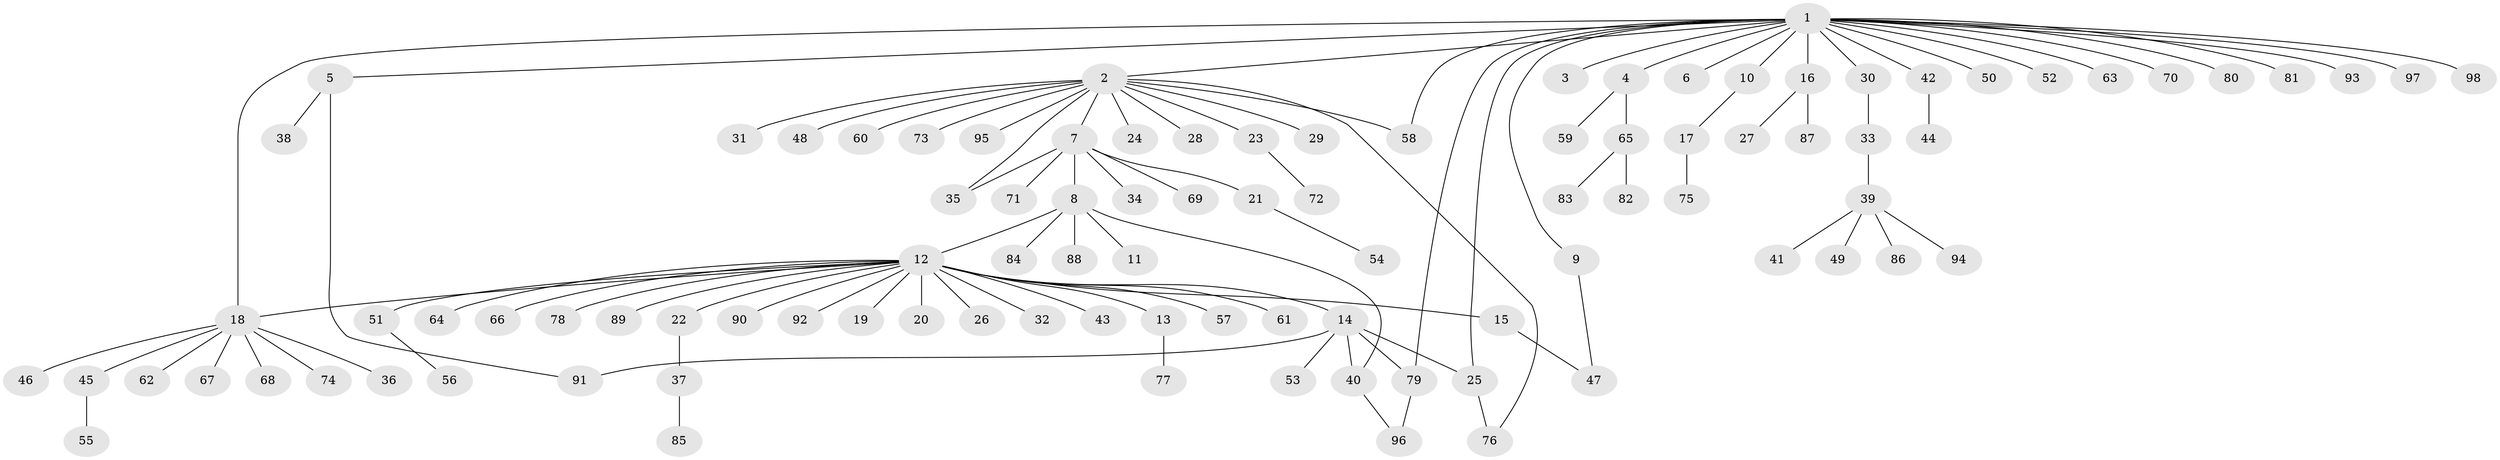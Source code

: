 // original degree distribution, {24: 0.014388489208633094, 15: 0.007194244604316547, 1: 0.5971223021582733, 3: 0.1079136690647482, 4: 0.02158273381294964, 8: 0.007194244604316547, 7: 0.014388489208633094, 2: 0.20863309352517986, 5: 0.007194244604316547, 10: 0.007194244604316547, 6: 0.007194244604316547}
// Generated by graph-tools (version 1.1) at 2025/50/03/04/25 22:50:22]
// undirected, 98 vertices, 107 edges
graph export_dot {
  node [color=gray90,style=filled];
  1;
  2;
  3;
  4;
  5;
  6;
  7;
  8;
  9;
  10;
  11;
  12;
  13;
  14;
  15;
  16;
  17;
  18;
  19;
  20;
  21;
  22;
  23;
  24;
  25;
  26;
  27;
  28;
  29;
  30;
  31;
  32;
  33;
  34;
  35;
  36;
  37;
  38;
  39;
  40;
  41;
  42;
  43;
  44;
  45;
  46;
  47;
  48;
  49;
  50;
  51;
  52;
  53;
  54;
  55;
  56;
  57;
  58;
  59;
  60;
  61;
  62;
  63;
  64;
  65;
  66;
  67;
  68;
  69;
  70;
  71;
  72;
  73;
  74;
  75;
  76;
  77;
  78;
  79;
  80;
  81;
  82;
  83;
  84;
  85;
  86;
  87;
  88;
  89;
  90;
  91;
  92;
  93;
  94;
  95;
  96;
  97;
  98;
  1 -- 2 [weight=1.0];
  1 -- 3 [weight=1.0];
  1 -- 4 [weight=1.0];
  1 -- 5 [weight=1.0];
  1 -- 6 [weight=1.0];
  1 -- 9 [weight=1.0];
  1 -- 10 [weight=1.0];
  1 -- 16 [weight=1.0];
  1 -- 18 [weight=1.0];
  1 -- 25 [weight=1.0];
  1 -- 30 [weight=1.0];
  1 -- 42 [weight=1.0];
  1 -- 50 [weight=1.0];
  1 -- 52 [weight=1.0];
  1 -- 58 [weight=1.0];
  1 -- 63 [weight=1.0];
  1 -- 70 [weight=1.0];
  1 -- 79 [weight=1.0];
  1 -- 80 [weight=1.0];
  1 -- 81 [weight=1.0];
  1 -- 93 [weight=1.0];
  1 -- 97 [weight=1.0];
  1 -- 98 [weight=1.0];
  2 -- 7 [weight=1.0];
  2 -- 23 [weight=1.0];
  2 -- 24 [weight=1.0];
  2 -- 28 [weight=1.0];
  2 -- 29 [weight=1.0];
  2 -- 31 [weight=1.0];
  2 -- 35 [weight=1.0];
  2 -- 48 [weight=1.0];
  2 -- 58 [weight=1.0];
  2 -- 60 [weight=1.0];
  2 -- 73 [weight=1.0];
  2 -- 76 [weight=1.0];
  2 -- 95 [weight=1.0];
  4 -- 59 [weight=1.0];
  4 -- 65 [weight=1.0];
  5 -- 38 [weight=1.0];
  5 -- 91 [weight=1.0];
  7 -- 8 [weight=1.0];
  7 -- 21 [weight=1.0];
  7 -- 34 [weight=1.0];
  7 -- 35 [weight=1.0];
  7 -- 69 [weight=1.0];
  7 -- 71 [weight=1.0];
  8 -- 11 [weight=1.0];
  8 -- 12 [weight=1.0];
  8 -- 40 [weight=1.0];
  8 -- 84 [weight=1.0];
  8 -- 88 [weight=1.0];
  9 -- 47 [weight=1.0];
  10 -- 17 [weight=1.0];
  12 -- 13 [weight=2.0];
  12 -- 14 [weight=1.0];
  12 -- 15 [weight=1.0];
  12 -- 18 [weight=1.0];
  12 -- 19 [weight=1.0];
  12 -- 20 [weight=1.0];
  12 -- 22 [weight=1.0];
  12 -- 26 [weight=1.0];
  12 -- 32 [weight=1.0];
  12 -- 43 [weight=1.0];
  12 -- 51 [weight=1.0];
  12 -- 57 [weight=1.0];
  12 -- 61 [weight=1.0];
  12 -- 64 [weight=1.0];
  12 -- 66 [weight=1.0];
  12 -- 78 [weight=1.0];
  12 -- 89 [weight=1.0];
  12 -- 90 [weight=1.0];
  12 -- 92 [weight=1.0];
  13 -- 77 [weight=1.0];
  14 -- 25 [weight=1.0];
  14 -- 40 [weight=1.0];
  14 -- 53 [weight=1.0];
  14 -- 79 [weight=1.0];
  14 -- 91 [weight=1.0];
  15 -- 47 [weight=1.0];
  16 -- 27 [weight=1.0];
  16 -- 87 [weight=1.0];
  17 -- 75 [weight=1.0];
  18 -- 36 [weight=1.0];
  18 -- 45 [weight=1.0];
  18 -- 46 [weight=1.0];
  18 -- 62 [weight=1.0];
  18 -- 67 [weight=1.0];
  18 -- 68 [weight=1.0];
  18 -- 74 [weight=1.0];
  21 -- 54 [weight=1.0];
  22 -- 37 [weight=1.0];
  23 -- 72 [weight=1.0];
  25 -- 76 [weight=1.0];
  30 -- 33 [weight=1.0];
  33 -- 39 [weight=1.0];
  37 -- 85 [weight=1.0];
  39 -- 41 [weight=1.0];
  39 -- 49 [weight=1.0];
  39 -- 86 [weight=1.0];
  39 -- 94 [weight=1.0];
  40 -- 96 [weight=1.0];
  42 -- 44 [weight=1.0];
  45 -- 55 [weight=1.0];
  51 -- 56 [weight=1.0];
  65 -- 82 [weight=1.0];
  65 -- 83 [weight=1.0];
  79 -- 96 [weight=1.0];
}
